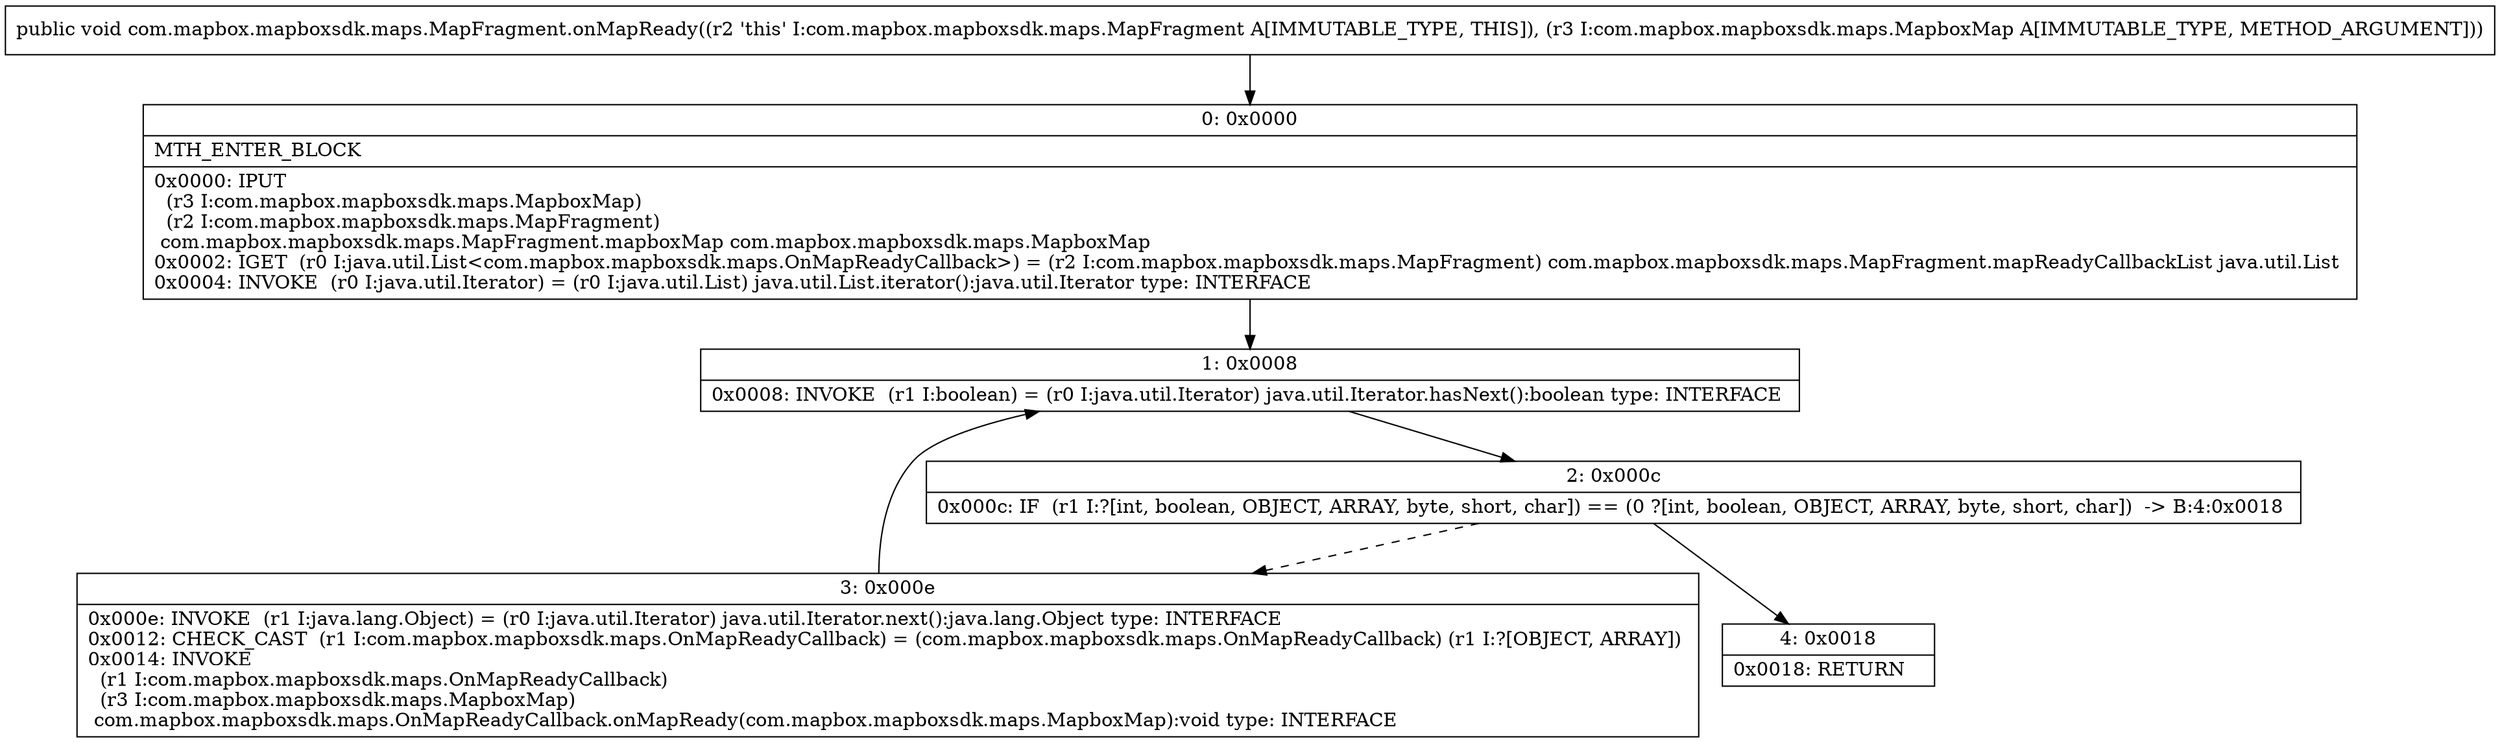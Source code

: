 digraph "CFG forcom.mapbox.mapboxsdk.maps.MapFragment.onMapReady(Lcom\/mapbox\/mapboxsdk\/maps\/MapboxMap;)V" {
Node_0 [shape=record,label="{0\:\ 0x0000|MTH_ENTER_BLOCK\l|0x0000: IPUT  \l  (r3 I:com.mapbox.mapboxsdk.maps.MapboxMap)\l  (r2 I:com.mapbox.mapboxsdk.maps.MapFragment)\l com.mapbox.mapboxsdk.maps.MapFragment.mapboxMap com.mapbox.mapboxsdk.maps.MapboxMap \l0x0002: IGET  (r0 I:java.util.List\<com.mapbox.mapboxsdk.maps.OnMapReadyCallback\>) = (r2 I:com.mapbox.mapboxsdk.maps.MapFragment) com.mapbox.mapboxsdk.maps.MapFragment.mapReadyCallbackList java.util.List \l0x0004: INVOKE  (r0 I:java.util.Iterator) = (r0 I:java.util.List) java.util.List.iterator():java.util.Iterator type: INTERFACE \l}"];
Node_1 [shape=record,label="{1\:\ 0x0008|0x0008: INVOKE  (r1 I:boolean) = (r0 I:java.util.Iterator) java.util.Iterator.hasNext():boolean type: INTERFACE \l}"];
Node_2 [shape=record,label="{2\:\ 0x000c|0x000c: IF  (r1 I:?[int, boolean, OBJECT, ARRAY, byte, short, char]) == (0 ?[int, boolean, OBJECT, ARRAY, byte, short, char])  \-\> B:4:0x0018 \l}"];
Node_3 [shape=record,label="{3\:\ 0x000e|0x000e: INVOKE  (r1 I:java.lang.Object) = (r0 I:java.util.Iterator) java.util.Iterator.next():java.lang.Object type: INTERFACE \l0x0012: CHECK_CAST  (r1 I:com.mapbox.mapboxsdk.maps.OnMapReadyCallback) = (com.mapbox.mapboxsdk.maps.OnMapReadyCallback) (r1 I:?[OBJECT, ARRAY]) \l0x0014: INVOKE  \l  (r1 I:com.mapbox.mapboxsdk.maps.OnMapReadyCallback)\l  (r3 I:com.mapbox.mapboxsdk.maps.MapboxMap)\l com.mapbox.mapboxsdk.maps.OnMapReadyCallback.onMapReady(com.mapbox.mapboxsdk.maps.MapboxMap):void type: INTERFACE \l}"];
Node_4 [shape=record,label="{4\:\ 0x0018|0x0018: RETURN   \l}"];
MethodNode[shape=record,label="{public void com.mapbox.mapboxsdk.maps.MapFragment.onMapReady((r2 'this' I:com.mapbox.mapboxsdk.maps.MapFragment A[IMMUTABLE_TYPE, THIS]), (r3 I:com.mapbox.mapboxsdk.maps.MapboxMap A[IMMUTABLE_TYPE, METHOD_ARGUMENT])) }"];
MethodNode -> Node_0;
Node_0 -> Node_1;
Node_1 -> Node_2;
Node_2 -> Node_3[style=dashed];
Node_2 -> Node_4;
Node_3 -> Node_1;
}

